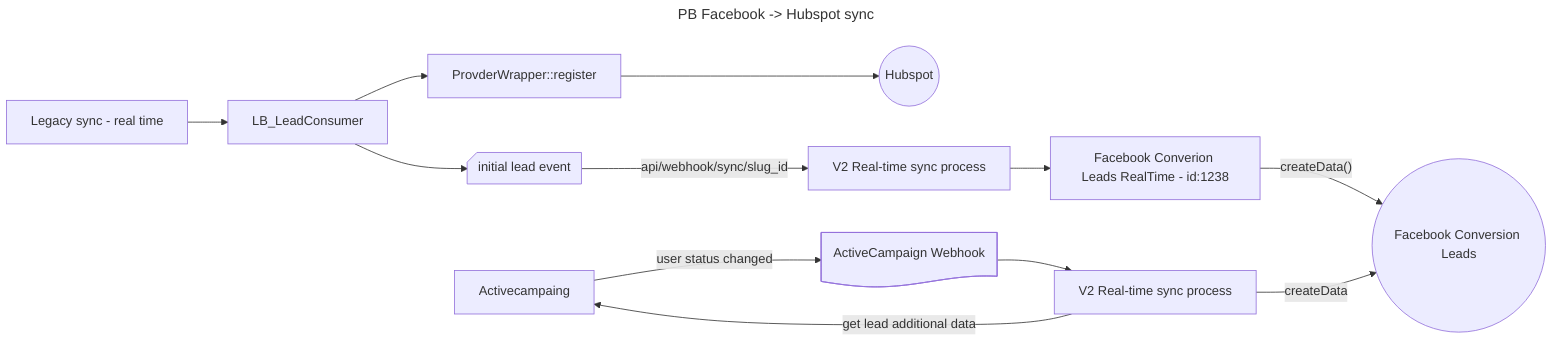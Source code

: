 ---
title: PB Facebook -> Hubspot sync
---
flowchart LR

    LegacySync[Legacy sync - real time ] --> LB_LeadConsumer
    LB_LeadConsumer --> PW[ProvderWrapper::register]
    PW --> D((Hubspot))
    initial_lead_event@{ shape: notch-rect, label: "initial lead event" }
    LB_LeadConsumer --> initial_lead_event
    initial_lead_event -- api/webhook/sync/slug_id --> V2[V2 Real-time sync process]
    V2 --> FBCL2[Facebook Converion Leads RealTime - id:1238]
    FBCL2 -- createData() --> FBCL((Facebook Conversion Leads))

    AC[Activecampaing] -- user status changed --> webhook
    webhook@{ shape: doc, label: "ActiveCampaign Webhook" }
    webhook --> V2Process[V2 Real-time sync process]
    V2Process -- get lead additional data --> AC
    V2Process -- createData --> FBCL